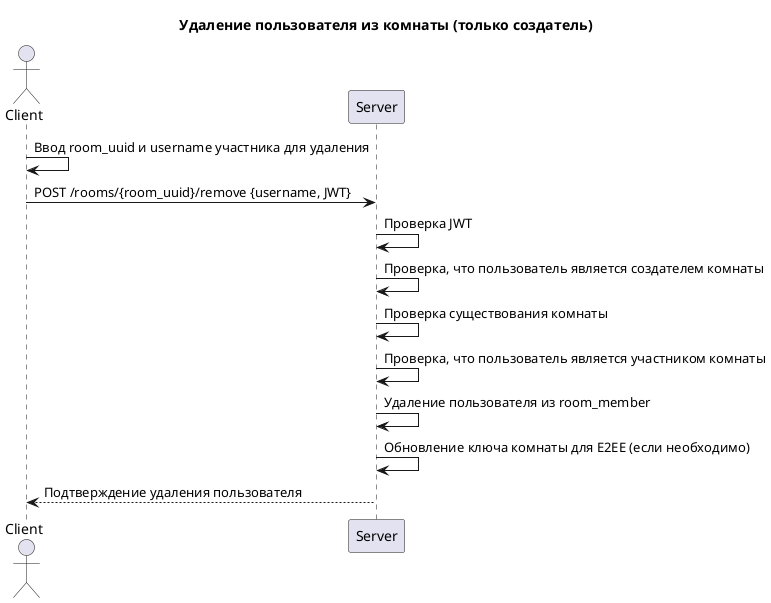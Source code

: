 @startuml
title Удаление пользователя из комнаты (только создатель)

actor Client
participant Server

Client -> Client: Ввод room_uuid и username участника для удаления

Client -> Server: POST /rooms/{room_uuid}/remove {username, JWT}

Server -> Server: Проверка JWT
Server -> Server: Проверка, что пользователь является создателем комнаты
Server -> Server: Проверка существования комнаты
Server -> Server: Проверка, что пользователь является участником комнаты
Server -> Server: Удаление пользователя из room_member
Server -> Server: Обновление ключа комнаты для E2EE (если необходимо)

Server --> Client: Подтверждение удаления пользователя

@enduml
